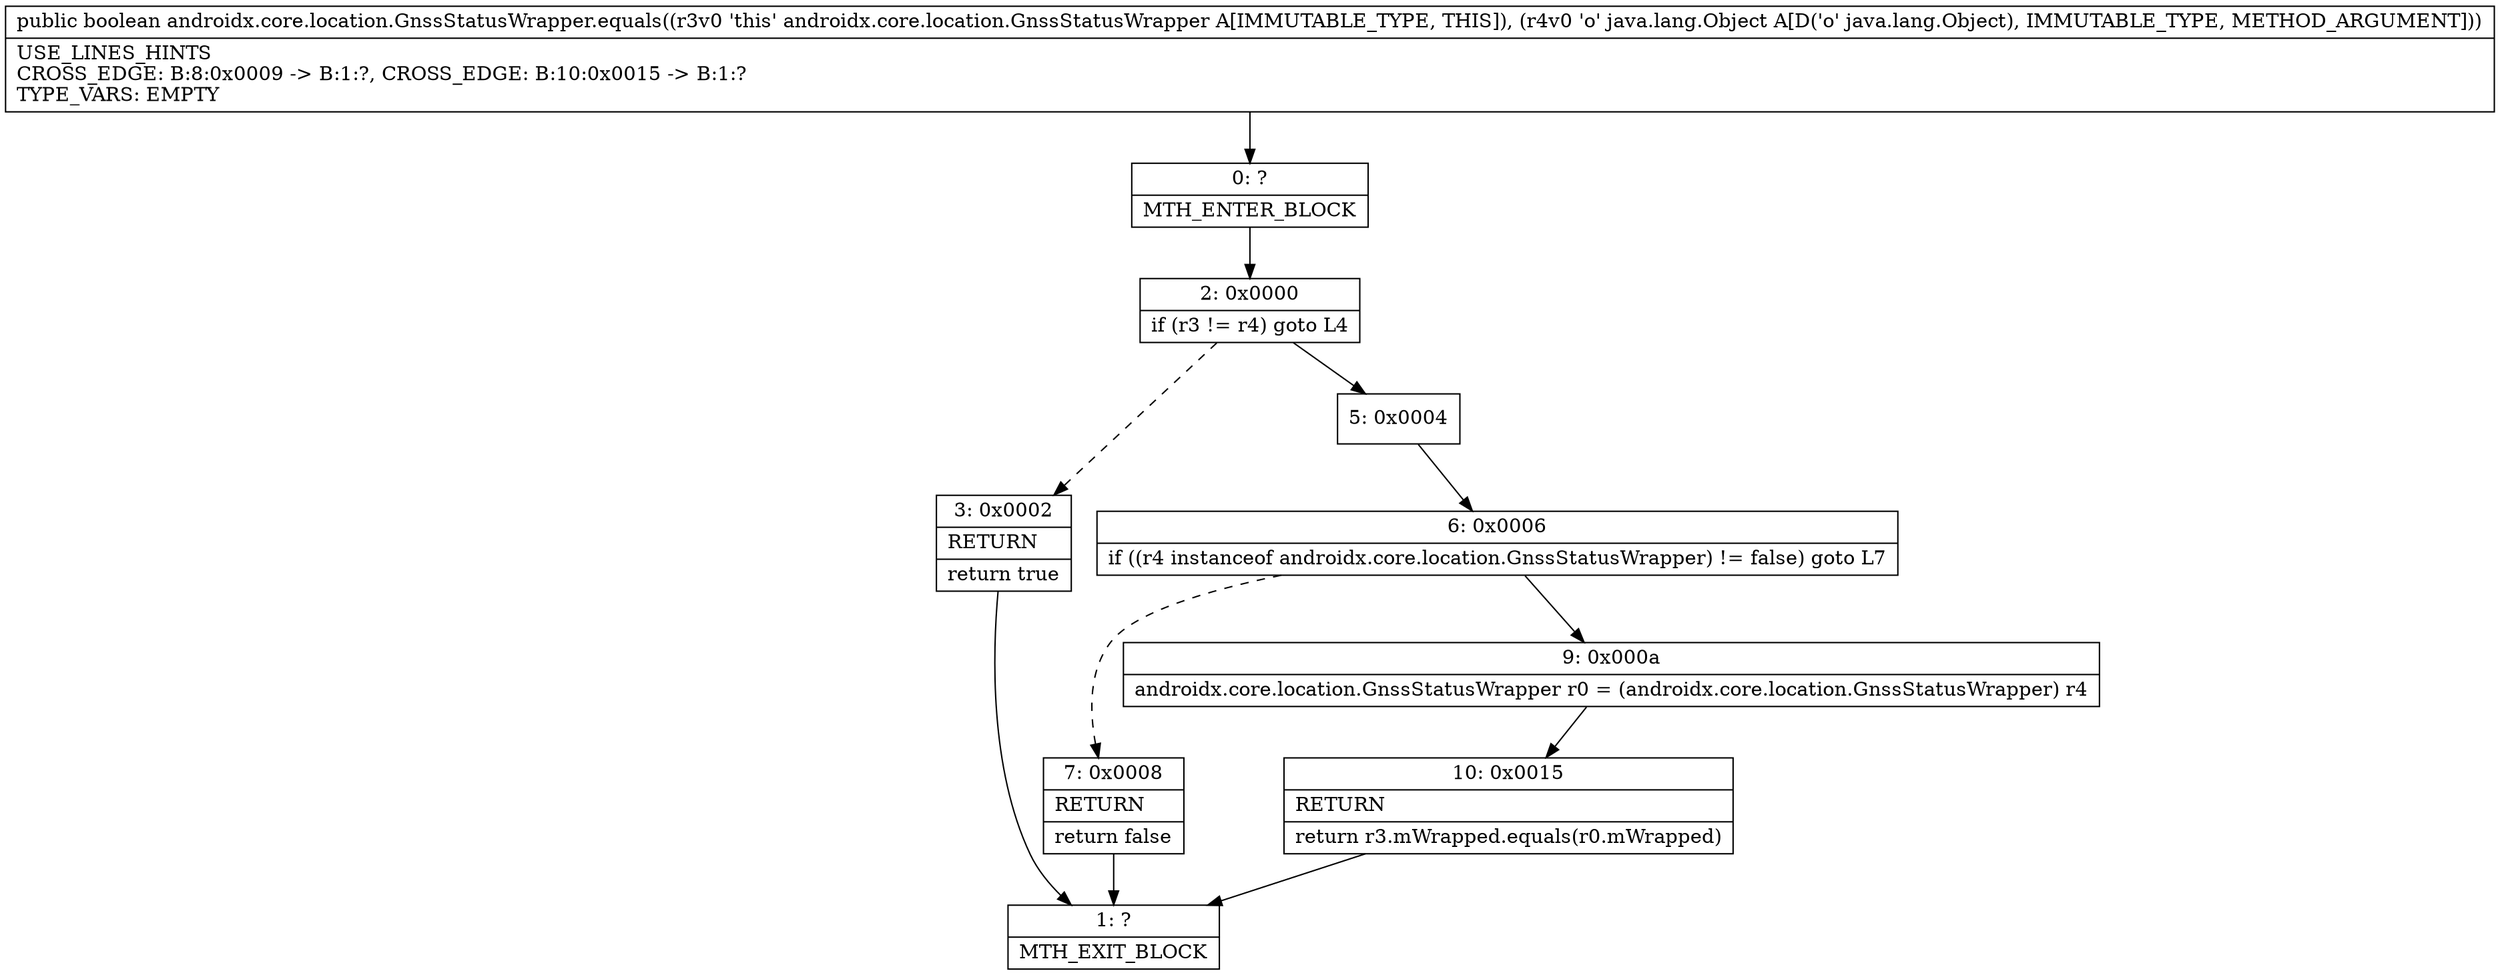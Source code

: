 digraph "CFG forandroidx.core.location.GnssStatusWrapper.equals(Ljava\/lang\/Object;)Z" {
Node_0 [shape=record,label="{0\:\ ?|MTH_ENTER_BLOCK\l}"];
Node_2 [shape=record,label="{2\:\ 0x0000|if (r3 != r4) goto L4\l}"];
Node_3 [shape=record,label="{3\:\ 0x0002|RETURN\l|return true\l}"];
Node_1 [shape=record,label="{1\:\ ?|MTH_EXIT_BLOCK\l}"];
Node_5 [shape=record,label="{5\:\ 0x0004}"];
Node_6 [shape=record,label="{6\:\ 0x0006|if ((r4 instanceof androidx.core.location.GnssStatusWrapper) != false) goto L7\l}"];
Node_7 [shape=record,label="{7\:\ 0x0008|RETURN\l|return false\l}"];
Node_9 [shape=record,label="{9\:\ 0x000a|androidx.core.location.GnssStatusWrapper r0 = (androidx.core.location.GnssStatusWrapper) r4\l}"];
Node_10 [shape=record,label="{10\:\ 0x0015|RETURN\l|return r3.mWrapped.equals(r0.mWrapped)\l}"];
MethodNode[shape=record,label="{public boolean androidx.core.location.GnssStatusWrapper.equals((r3v0 'this' androidx.core.location.GnssStatusWrapper A[IMMUTABLE_TYPE, THIS]), (r4v0 'o' java.lang.Object A[D('o' java.lang.Object), IMMUTABLE_TYPE, METHOD_ARGUMENT]))  | USE_LINES_HINTS\lCROSS_EDGE: B:8:0x0009 \-\> B:1:?, CROSS_EDGE: B:10:0x0015 \-\> B:1:?\lTYPE_VARS: EMPTY\l}"];
MethodNode -> Node_0;Node_0 -> Node_2;
Node_2 -> Node_3[style=dashed];
Node_2 -> Node_5;
Node_3 -> Node_1;
Node_5 -> Node_6;
Node_6 -> Node_7[style=dashed];
Node_6 -> Node_9;
Node_7 -> Node_1;
Node_9 -> Node_10;
Node_10 -> Node_1;
}

